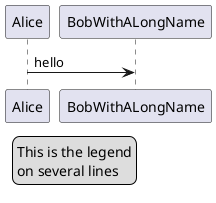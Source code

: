 {
  "sha1": "9nrbmwjnyk5yrssu3dciivpu00g5bsa",
  "insertion": {
    "when": "2024-05-30T20:48:21.730Z",
    "user": "plantuml@gmail.com"
  }
}
@startuml
legend left
  This is the legend
  on several lines
end legend

Alice -> BobWithALongName : hello

@enduml
